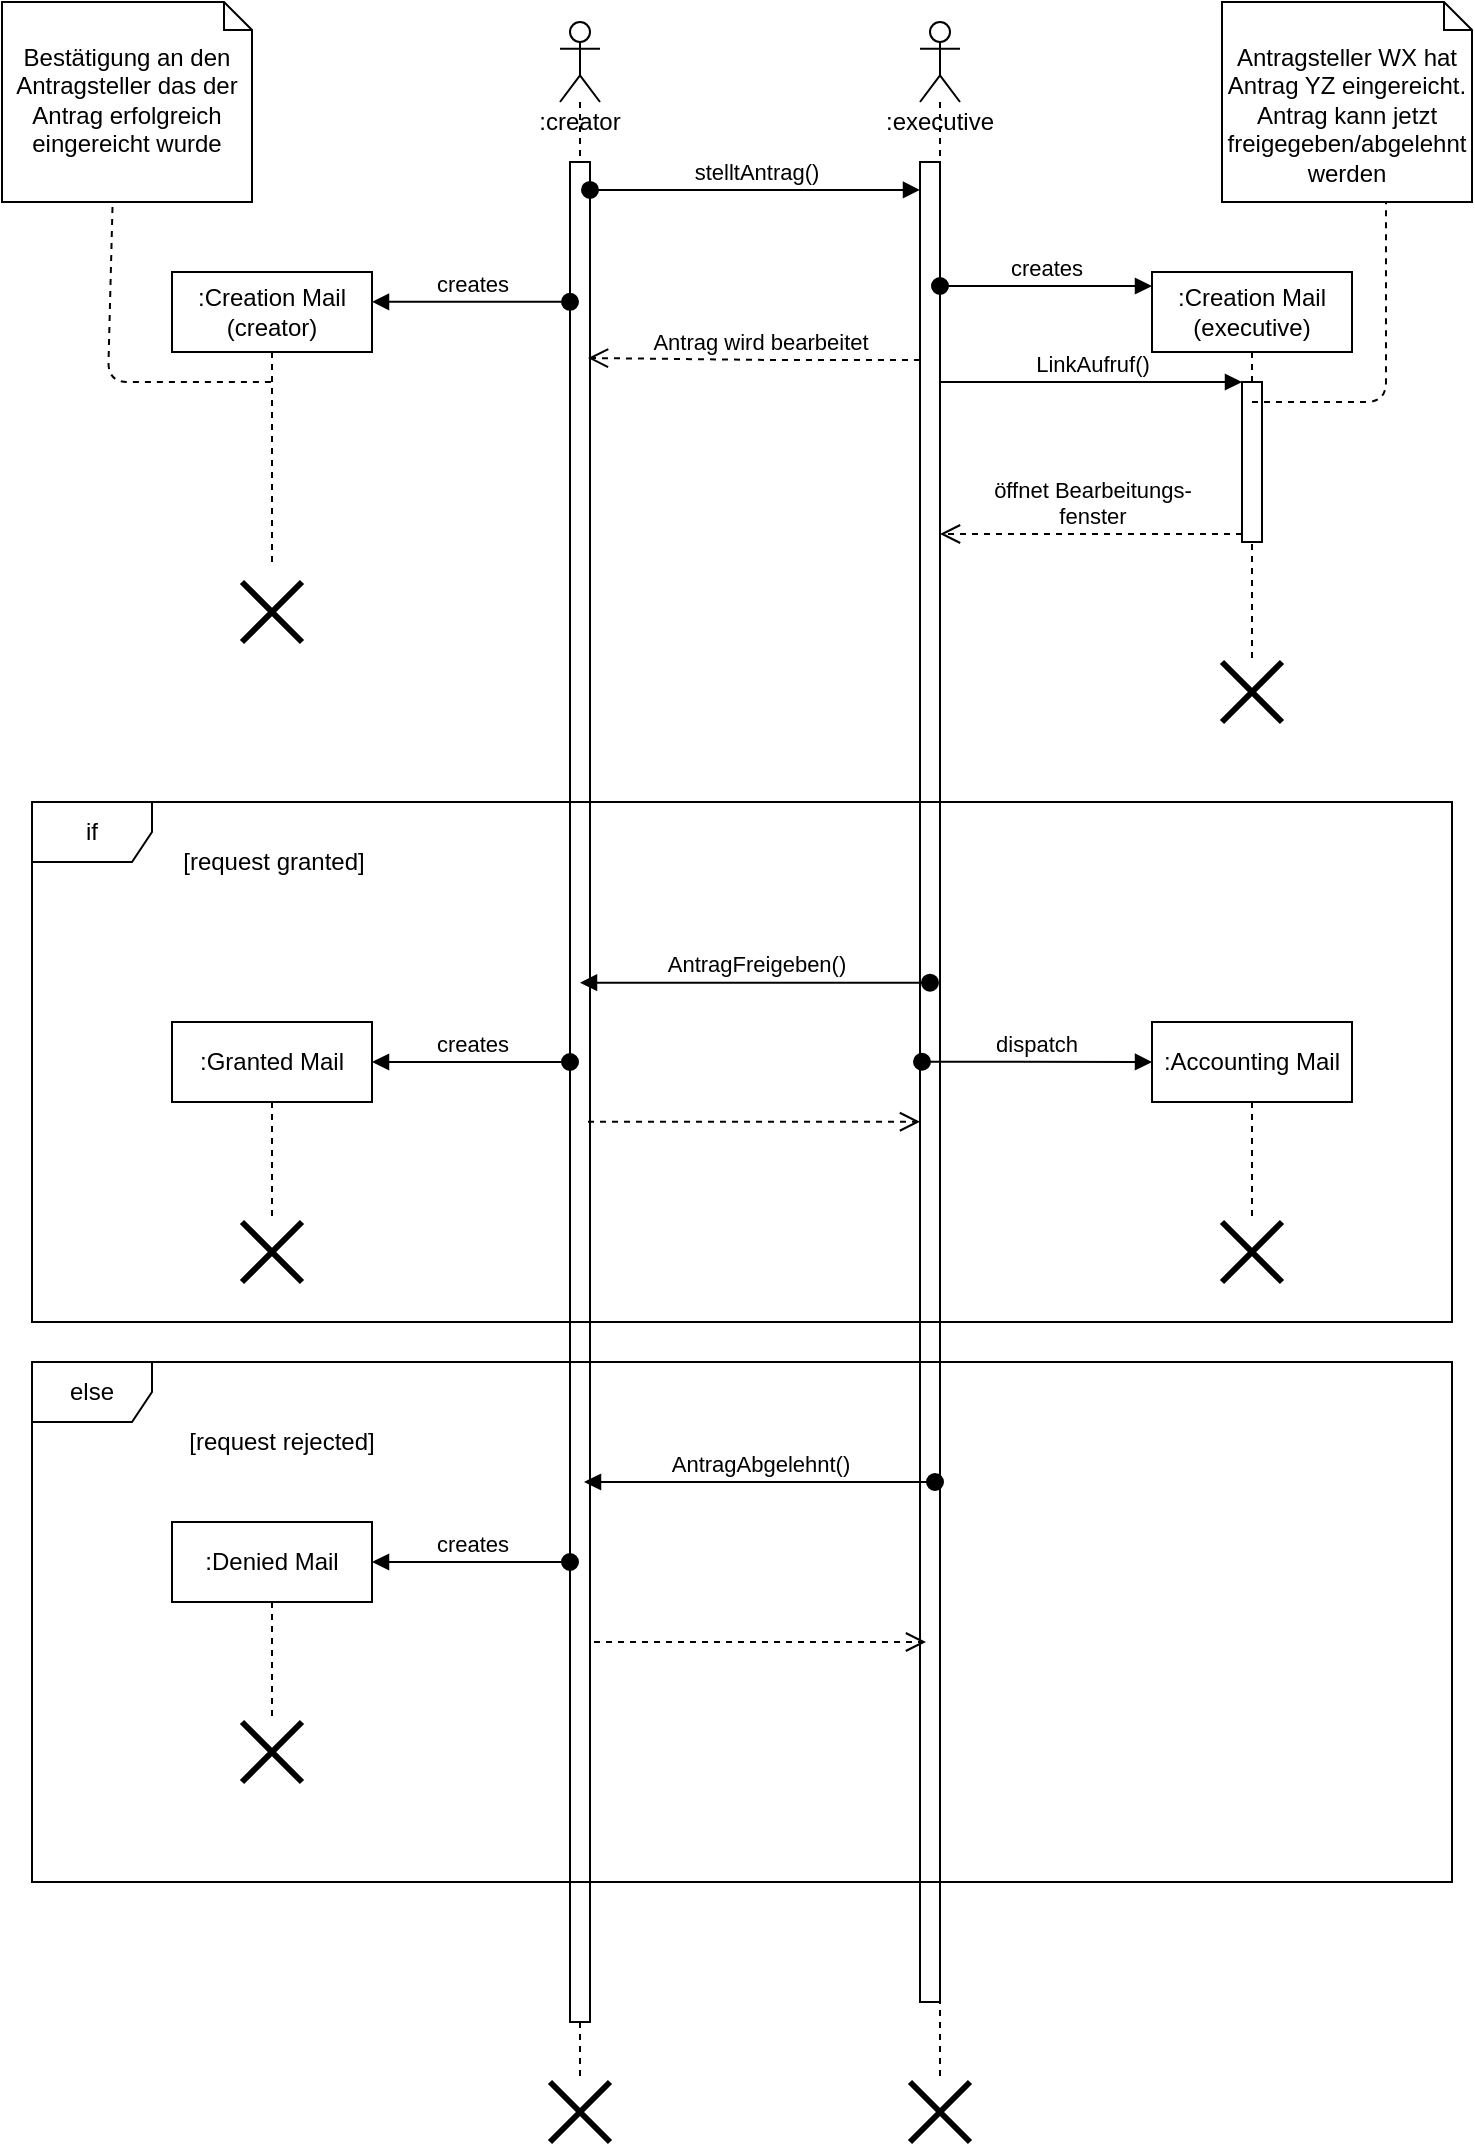 <mxfile version="14.6.1" type="github"><diagram name="Page-1" id="13e1069c-82ec-6db2-03f1-153e76fe0fe0"><mxGraphModel dx="1426" dy="724" grid="1" gridSize="10" guides="1" tooltips="1" connect="1" arrows="1" fold="1" page="1" pageScale="1" pageWidth="827" pageHeight="1169" background="#ffffff" math="0" shadow="0"><root><mxCell id="0"/><mxCell id="1" parent="0"/><mxCell id="IrIsH7fP4erWwgl9UfwG-3" value=":creator" style="shape=umlLifeline;participant=umlActor;perimeter=lifelinePerimeter;whiteSpace=wrap;html=1;container=1;collapsible=0;recursiveResize=0;verticalAlign=top;spacingTop=36;outlineConnect=0;" parent="1" vertex="1"><mxGeometry x="314" y="50" width="20" height="1030" as="geometry"/></mxCell><mxCell id="IrIsH7fP4erWwgl9UfwG-5" value="" style="html=1;points=[];perimeter=orthogonalPerimeter;" parent="IrIsH7fP4erWwgl9UfwG-3" vertex="1"><mxGeometry x="5" y="70" width="10" height="930" as="geometry"/></mxCell><mxCell id="IrIsH7fP4erWwgl9UfwG-4" value=":executive" style="shape=umlLifeline;participant=umlActor;perimeter=lifelinePerimeter;whiteSpace=wrap;html=1;container=1;collapsible=0;recursiveResize=0;verticalAlign=top;spacingTop=36;outlineConnect=0;" parent="1" vertex="1"><mxGeometry x="494" y="50" width="20" height="1030" as="geometry"/></mxCell><mxCell id="IrIsH7fP4erWwgl9UfwG-6" value="" style="html=1;points=[];perimeter=orthogonalPerimeter;" parent="IrIsH7fP4erWwgl9UfwG-4" vertex="1"><mxGeometry y="70" width="10" height="920" as="geometry"/></mxCell><mxCell id="IrIsH7fP4erWwgl9UfwG-7" value="stelltAntrag()" style="html=1;verticalAlign=bottom;startArrow=oval;endArrow=block;startSize=8;exitX=1;exitY=0.015;exitDx=0;exitDy=0;exitPerimeter=0;" parent="1" source="IrIsH7fP4erWwgl9UfwG-5" target="IrIsH7fP4erWwgl9UfwG-6" edge="1"><mxGeometry relative="1" as="geometry"><mxPoint x="424" y="120" as="sourcePoint"/></mxGeometry></mxCell><mxCell id="IrIsH7fP4erWwgl9UfwG-8" value="Antrag wird bearbeitet" style="html=1;verticalAlign=bottom;endArrow=open;dashed=1;endSize=8;" parent="1" source="IrIsH7fP4erWwgl9UfwG-6" edge="1"><mxGeometry x="-0.033" relative="1" as="geometry"><mxPoint x="494" y="150" as="sourcePoint"/><mxPoint x="328" y="218" as="targetPoint"/><Array as="points"><mxPoint x="470" y="219"/><mxPoint x="420" y="219"/></Array><mxPoint as="offset"/></mxGeometry></mxCell><mxCell id="IrIsH7fP4erWwgl9UfwG-9" value=":Creation Mail &lt;br&gt;(creator)" style="shape=umlLifeline;perimeter=lifelinePerimeter;whiteSpace=wrap;html=1;container=1;collapsible=0;recursiveResize=0;outlineConnect=0;size=40;" parent="1" vertex="1"><mxGeometry x="120" y="175" width="100" height="145" as="geometry"/></mxCell><mxCell id="IrIsH7fP4erWwgl9UfwG-10" value="creates" style="html=1;verticalAlign=bottom;startArrow=oval;startFill=1;endArrow=block;startSize=8;entryX=1;entryY=0.103;entryDx=0;entryDy=0;entryPerimeter=0;" parent="1" source="IrIsH7fP4erWwgl9UfwG-5" target="IrIsH7fP4erWwgl9UfwG-9" edge="1"><mxGeometry width="60" relative="1" as="geometry"><mxPoint x="320" y="180" as="sourcePoint"/><mxPoint x="230" y="169" as="targetPoint"/></mxGeometry></mxCell><mxCell id="IrIsH7fP4erWwgl9UfwG-11" value=":Creation Mail&lt;br&gt;(executive)" style="shape=umlLifeline;perimeter=lifelinePerimeter;whiteSpace=wrap;html=1;container=1;collapsible=0;recursiveResize=0;outlineConnect=0;size=40;" parent="1" vertex="1"><mxGeometry x="610" y="175" width="100" height="195" as="geometry"/></mxCell><mxCell id="IrIsH7fP4erWwgl9UfwG-17" value="" style="html=1;points=[];perimeter=orthogonalPerimeter;" parent="IrIsH7fP4erWwgl9UfwG-11" vertex="1"><mxGeometry x="45" y="55" width="10" height="80" as="geometry"/></mxCell><mxCell id="IrIsH7fP4erWwgl9UfwG-13" value="creates" style="html=1;verticalAlign=bottom;startArrow=oval;startFill=1;endArrow=block;startSize=8;" parent="1" source="IrIsH7fP4erWwgl9UfwG-4" edge="1"><mxGeometry width="60" relative="1" as="geometry"><mxPoint x="560" y="120" as="sourcePoint"/><mxPoint x="610" y="182" as="targetPoint"/></mxGeometry></mxCell><mxCell id="IrIsH7fP4erWwgl9UfwG-18" value="LinkAufruf()" style="html=1;verticalAlign=bottom;endArrow=block;entryX=0;entryY=0;" parent="1" source="IrIsH7fP4erWwgl9UfwG-4" target="IrIsH7fP4erWwgl9UfwG-17" edge="1"><mxGeometry relative="1" as="geometry"><mxPoint x="540" y="390" as="sourcePoint"/></mxGeometry></mxCell><mxCell id="IrIsH7fP4erWwgl9UfwG-19" value="öffnet Bearbeitungs-&lt;br&gt;fenster" style="html=1;verticalAlign=bottom;endArrow=open;dashed=1;endSize=8;exitX=0;exitY=0.95;" parent="1" source="IrIsH7fP4erWwgl9UfwG-17" target="IrIsH7fP4erWwgl9UfwG-4" edge="1"><mxGeometry relative="1" as="geometry"><mxPoint x="540" y="466" as="targetPoint"/></mxGeometry></mxCell><mxCell id="IrIsH7fP4erWwgl9UfwG-20" value="" style="shape=umlDestroy;whiteSpace=wrap;html=1;strokeWidth=3;" parent="1" vertex="1"><mxGeometry x="645" y="370" width="30" height="30" as="geometry"/></mxCell><mxCell id="IrIsH7fP4erWwgl9UfwG-21" value="" style="shape=umlDestroy;whiteSpace=wrap;html=1;strokeWidth=3;" parent="1" vertex="1"><mxGeometry x="155" y="330" width="30" height="30" as="geometry"/></mxCell><mxCell id="IrIsH7fP4erWwgl9UfwG-22" value="Bestätigung an den Antragsteller das der Antrag erfolgreich eingereicht wurde" style="shape=note2;boundedLbl=1;whiteSpace=wrap;html=1;size=14;verticalAlign=top;align=center;" parent="1" vertex="1"><mxGeometry x="35" y="40" width="125" height="100" as="geometry"/></mxCell><mxCell id="IrIsH7fP4erWwgl9UfwG-23" value="" style="endArrow=none;dashed=1;html=1;exitX=0.442;exitY=1.025;exitDx=0;exitDy=0;exitPerimeter=0;" parent="1" source="IrIsH7fP4erWwgl9UfwG-22" target="IrIsH7fP4erWwgl9UfwG-9" edge="1"><mxGeometry width="50" height="50" relative="1" as="geometry"><mxPoint x="40" y="270" as="sourcePoint"/><mxPoint x="90" y="220" as="targetPoint"/><Array as="points"><mxPoint x="88" y="230"/></Array></mxGeometry></mxCell><mxCell id="IrIsH7fP4erWwgl9UfwG-25" value="Antragsteller WX hat Antrag YZ eingereicht.&lt;br&gt;Antrag kann jetzt freigegeben/abgelehnt&lt;br&gt;werden" style="shape=note2;boundedLbl=1;whiteSpace=wrap;html=1;size=14;verticalAlign=top;align=center;" parent="1" vertex="1"><mxGeometry x="645" y="40" width="125" height="100" as="geometry"/></mxCell><mxCell id="IrIsH7fP4erWwgl9UfwG-27" value="" style="endArrow=none;dashed=1;html=1;entryX=0.656;entryY=1;entryDx=0;entryDy=0;entryPerimeter=0;" parent="1" source="IrIsH7fP4erWwgl9UfwG-11" target="IrIsH7fP4erWwgl9UfwG-25" edge="1"><mxGeometry width="50" height="50" relative="1" as="geometry"><mxPoint x="730" y="310" as="sourcePoint"/><mxPoint x="780" y="260" as="targetPoint"/><Array as="points"><mxPoint x="727" y="240"/></Array></mxGeometry></mxCell><mxCell id="IrIsH7fP4erWwgl9UfwG-29" value="if" style="shape=umlFrame;whiteSpace=wrap;html=1;" parent="1" vertex="1"><mxGeometry x="50" y="440" width="710" height="260" as="geometry"/></mxCell><mxCell id="IrIsH7fP4erWwgl9UfwG-30" value="[request granted]" style="text;html=1;strokeColor=none;fillColor=none;align=center;verticalAlign=middle;whiteSpace=wrap;rounded=0;" parent="1" vertex="1"><mxGeometry x="106" y="460" width="130" height="20" as="geometry"/></mxCell><mxCell id="IrIsH7fP4erWwgl9UfwG-35" value="AntragFreigeben()" style="html=1;verticalAlign=bottom;startArrow=oval;startFill=1;endArrow=block;startSize=8;exitX=0.5;exitY=0.446;exitDx=0;exitDy=0;exitPerimeter=0;" parent="1" source="IrIsH7fP4erWwgl9UfwG-6" target="IrIsH7fP4erWwgl9UfwG-3" edge="1"><mxGeometry width="60" relative="1" as="geometry"><mxPoint x="380" y="520" as="sourcePoint"/><mxPoint x="440" y="520" as="targetPoint"/></mxGeometry></mxCell><mxCell id="IrIsH7fP4erWwgl9UfwG-37" value="" style="html=1;verticalAlign=bottom;endArrow=open;dashed=1;endSize=8;exitX=0.9;exitY=0.516;exitDx=0;exitDy=0;exitPerimeter=0;" parent="1" source="IrIsH7fP4erWwgl9UfwG-5" target="IrIsH7fP4erWwgl9UfwG-6" edge="1"><mxGeometry relative="1" as="geometry"><mxPoint x="460" y="620" as="sourcePoint"/><mxPoint x="380" y="620" as="targetPoint"/></mxGeometry></mxCell><mxCell id="IrIsH7fP4erWwgl9UfwG-38" value=":Granted Mail" style="shape=umlLifeline;perimeter=lifelinePerimeter;whiteSpace=wrap;html=1;container=1;collapsible=0;recursiveResize=0;outlineConnect=0;size=40;" parent="1" vertex="1"><mxGeometry x="120" y="550" width="100" height="100" as="geometry"/></mxCell><mxCell id="IrIsH7fP4erWwgl9UfwG-40" value="creates" style="html=1;verticalAlign=bottom;startArrow=oval;startFill=1;endArrow=block;startSize=8;" parent="1" source="IrIsH7fP4erWwgl9UfwG-5" edge="1"><mxGeometry width="60" relative="1" as="geometry"><mxPoint x="40" y="510" as="sourcePoint"/><mxPoint x="220" y="570" as="targetPoint"/></mxGeometry></mxCell><mxCell id="IrIsH7fP4erWwgl9UfwG-41" value="dispatch" style="html=1;verticalAlign=bottom;startArrow=oval;startFill=1;endArrow=block;startSize=8;exitX=0.1;exitY=0.489;exitDx=0;exitDy=0;exitPerimeter=0;" parent="1" source="IrIsH7fP4erWwgl9UfwG-6" edge="1"><mxGeometry width="60" relative="1" as="geometry"><mxPoint x="570" y="590" as="sourcePoint"/><mxPoint x="610" y="570" as="targetPoint"/></mxGeometry></mxCell><mxCell id="IrIsH7fP4erWwgl9UfwG-42" value=":Accounting Mail" style="shape=umlLifeline;perimeter=lifelinePerimeter;whiteSpace=wrap;html=1;container=1;collapsible=0;recursiveResize=0;outlineConnect=0;size=40;" parent="1" vertex="1"><mxGeometry x="610" y="550" width="100" height="100" as="geometry"/></mxCell><mxCell id="IrIsH7fP4erWwgl9UfwG-43" value="" style="shape=umlDestroy;whiteSpace=wrap;html=1;strokeWidth=3;" parent="1" vertex="1"><mxGeometry x="645" y="650" width="30" height="30" as="geometry"/></mxCell><mxCell id="IrIsH7fP4erWwgl9UfwG-44" value="" style="shape=umlDestroy;whiteSpace=wrap;html=1;strokeWidth=3;" parent="1" vertex="1"><mxGeometry x="155" y="650" width="30" height="30" as="geometry"/></mxCell><mxCell id="IrIsH7fP4erWwgl9UfwG-48" value="AntragAbgelehnt()" style="html=1;verticalAlign=bottom;startArrow=oval;startFill=1;endArrow=block;startSize=8;exitX=0.5;exitY=0.446;exitDx=0;exitDy=0;exitPerimeter=0;" parent="1" edge="1"><mxGeometry width="60" relative="1" as="geometry"><mxPoint x="501.5" y="780" as="sourcePoint"/><mxPoint x="326" y="780" as="targetPoint"/></mxGeometry></mxCell><mxCell id="IrIsH7fP4erWwgl9UfwG-49" value="" style="html=1;verticalAlign=bottom;endArrow=open;dashed=1;endSize=8;exitX=0.9;exitY=0.516;exitDx=0;exitDy=0;exitPerimeter=0;" parent="1" edge="1"><mxGeometry relative="1" as="geometry"><mxPoint x="331" y="860.0" as="sourcePoint"/><mxPoint x="497" y="860.0" as="targetPoint"/></mxGeometry></mxCell><mxCell id="IrIsH7fP4erWwgl9UfwG-50" value=":Denied Mail" style="shape=umlLifeline;perimeter=lifelinePerimeter;whiteSpace=wrap;html=1;container=1;collapsible=0;recursiveResize=0;outlineConnect=0;size=40;" parent="1" vertex="1"><mxGeometry x="120" y="800" width="100" height="100" as="geometry"/></mxCell><mxCell id="IrIsH7fP4erWwgl9UfwG-51" value="creates" style="html=1;verticalAlign=bottom;startArrow=oval;startFill=1;endArrow=block;startSize=8;" parent="1" edge="1"><mxGeometry width="60" relative="1" as="geometry"><mxPoint x="319" y="820" as="sourcePoint"/><mxPoint x="220" y="820" as="targetPoint"/></mxGeometry></mxCell><mxCell id="IrIsH7fP4erWwgl9UfwG-52" value="" style="shape=umlDestroy;whiteSpace=wrap;html=1;strokeWidth=3;" parent="1" vertex="1"><mxGeometry x="155" y="900" width="30" height="30" as="geometry"/></mxCell><mxCell id="IrIsH7fP4erWwgl9UfwG-53" value="else" style="shape=umlFrame;whiteSpace=wrap;html=1;" parent="1" vertex="1"><mxGeometry x="50" y="720" width="710" height="260" as="geometry"/></mxCell><mxCell id="IrIsH7fP4erWwgl9UfwG-54" value="[request rejected]" style="text;html=1;strokeColor=none;fillColor=none;align=center;verticalAlign=middle;whiteSpace=wrap;rounded=0;" parent="1" vertex="1"><mxGeometry x="110" y="750" width="130" height="20" as="geometry"/></mxCell><mxCell id="IrIsH7fP4erWwgl9UfwG-55" value="" style="shape=umlDestroy;whiteSpace=wrap;html=1;strokeWidth=3;" parent="1" vertex="1"><mxGeometry x="309" y="1080" width="30" height="30" as="geometry"/></mxCell><mxCell id="IrIsH7fP4erWwgl9UfwG-56" value="" style="shape=umlDestroy;whiteSpace=wrap;html=1;strokeWidth=3;" parent="1" vertex="1"><mxGeometry x="489" y="1080" width="30" height="30" as="geometry"/></mxCell></root></mxGraphModel></diagram></mxfile>